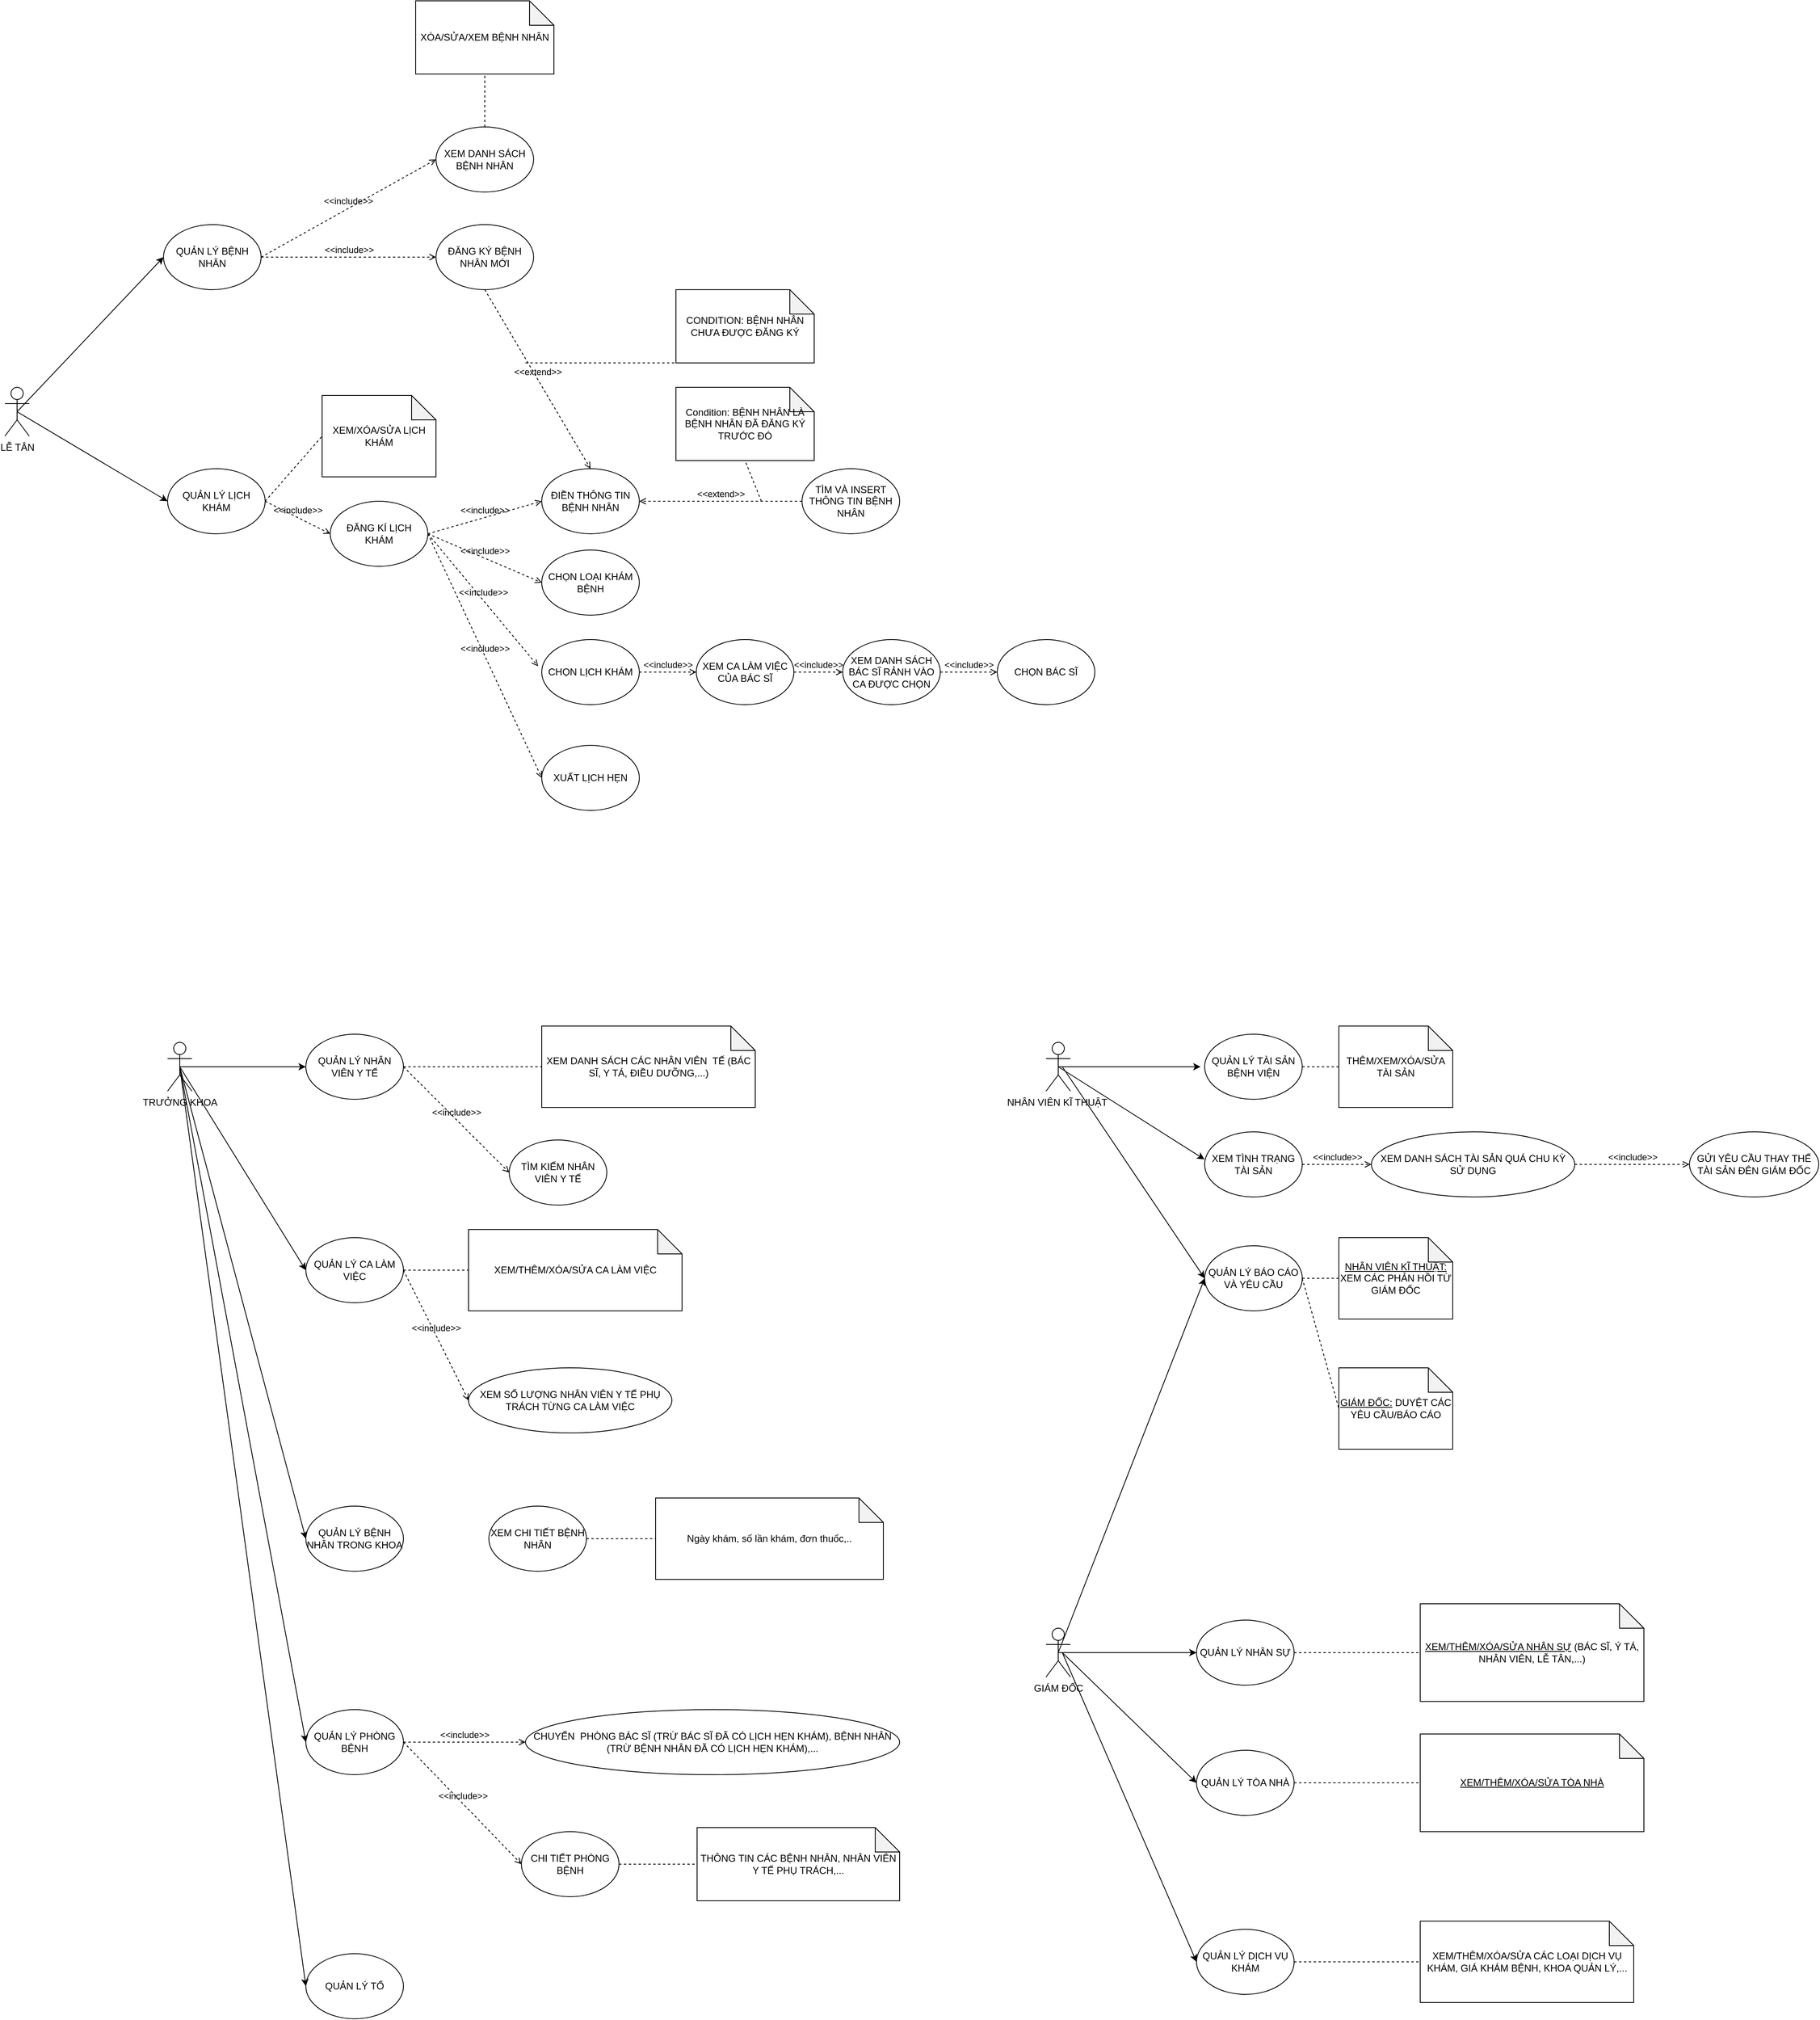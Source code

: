 <mxfile version="22.0.2" type="device">
  <diagram name="Page-1" id="LD2Hu6T57H1n76CSjMg2">
    <mxGraphModel dx="3453" dy="2180" grid="1" gridSize="10" guides="1" tooltips="1" connect="1" arrows="1" fold="1" page="1" pageScale="1" pageWidth="3300" pageHeight="4681" math="0" shadow="0">
      <root>
        <mxCell id="0" />
        <mxCell id="1" parent="0" />
        <mxCell id="YFqEzBZmeRlZJ3h_CPPA-1" value="GIÁM ĐỐC" style="shape=umlActor;verticalLabelPosition=bottom;verticalAlign=top;html=1;outlineConnect=0;" vertex="1" parent="1">
          <mxGeometry x="1390" y="2740" width="30" height="60" as="geometry" />
        </mxCell>
        <mxCell id="YFqEzBZmeRlZJ3h_CPPA-2" value="TRƯỞNG KHOA" style="shape=umlActor;verticalLabelPosition=bottom;verticalAlign=top;html=1;outlineConnect=0;" vertex="1" parent="1">
          <mxGeometry x="310" y="2020" width="30" height="60" as="geometry" />
        </mxCell>
        <mxCell id="YFqEzBZmeRlZJ3h_CPPA-3" value="LỄ TÂN" style="shape=umlActor;verticalLabelPosition=bottom;verticalAlign=top;html=1;outlineConnect=0;" vertex="1" parent="1">
          <mxGeometry x="110" y="1215" width="30" height="60" as="geometry" />
        </mxCell>
        <mxCell id="YFqEzBZmeRlZJ3h_CPPA-7" style="edgeStyle=orthogonalEdgeStyle;rounded=0;orthogonalLoop=1;jettySize=auto;html=1;exitX=0.5;exitY=0.5;exitDx=0;exitDy=0;exitPerimeter=0;" edge="1" parent="1" source="YFqEzBZmeRlZJ3h_CPPA-5">
          <mxGeometry relative="1" as="geometry">
            <mxPoint x="1580" y="2050" as="targetPoint" />
          </mxGeometry>
        </mxCell>
        <mxCell id="YFqEzBZmeRlZJ3h_CPPA-5" value="NHÂN VIÊN KĨ THUẬT&amp;nbsp;" style="shape=umlActor;verticalLabelPosition=bottom;verticalAlign=top;html=1;outlineConnect=0;" vertex="1" parent="1">
          <mxGeometry x="1390" y="2020" width="30" height="60" as="geometry" />
        </mxCell>
        <mxCell id="YFqEzBZmeRlZJ3h_CPPA-9" value="QUẢN LÝ TÀI SẢN BỆNH VIỆN" style="ellipse;whiteSpace=wrap;html=1;" vertex="1" parent="1">
          <mxGeometry x="1585" y="2010" width="120" height="80" as="geometry" />
        </mxCell>
        <mxCell id="YFqEzBZmeRlZJ3h_CPPA-10" value="XEM TÌNH TRẠNG TÀI SẢN" style="ellipse;whiteSpace=wrap;html=1;" vertex="1" parent="1">
          <mxGeometry x="1585" y="2130" width="120" height="80" as="geometry" />
        </mxCell>
        <mxCell id="YFqEzBZmeRlZJ3h_CPPA-15" value="" style="endArrow=classic;html=1;rounded=0;exitX=0.5;exitY=0.5;exitDx=0;exitDy=0;exitPerimeter=0;entryX=-0.002;entryY=0.423;entryDx=0;entryDy=0;entryPerimeter=0;" edge="1" parent="1" source="YFqEzBZmeRlZJ3h_CPPA-5" target="YFqEzBZmeRlZJ3h_CPPA-10">
          <mxGeometry width="50" height="50" relative="1" as="geometry">
            <mxPoint x="1480" y="2220" as="sourcePoint" />
            <mxPoint x="1530" y="2170" as="targetPoint" />
          </mxGeometry>
        </mxCell>
        <mxCell id="YFqEzBZmeRlZJ3h_CPPA-16" value="XEM DANH SÁCH TÀI SẢN QUÁ CHU KỲ SỬ DỤNG" style="ellipse;whiteSpace=wrap;html=1;" vertex="1" parent="1">
          <mxGeometry x="1790" y="2130" width="250" height="80" as="geometry" />
        </mxCell>
        <mxCell id="YFqEzBZmeRlZJ3h_CPPA-18" value="QUẢN LÝ BÁO CÁO VÀ YÊU CẦU" style="ellipse;whiteSpace=wrap;html=1;" vertex="1" parent="1">
          <mxGeometry x="1585" y="2270" width="120" height="80" as="geometry" />
        </mxCell>
        <mxCell id="YFqEzBZmeRlZJ3h_CPPA-19" value="GỬI YÊU CẦU THAY THẾ TÀI SẢN ĐÊN GIÁM ĐỐC" style="ellipse;whiteSpace=wrap;html=1;" vertex="1" parent="1">
          <mxGeometry x="2181" y="2130" width="159" height="80" as="geometry" />
        </mxCell>
        <mxCell id="YFqEzBZmeRlZJ3h_CPPA-20" value="&amp;lt;&amp;lt;include&amp;gt;&amp;gt;" style="html=1;verticalAlign=bottom;labelBackgroundColor=none;endArrow=open;endFill=0;dashed=1;rounded=0;exitX=1;exitY=0.5;exitDx=0;exitDy=0;entryX=0;entryY=0.5;entryDx=0;entryDy=0;" edge="1" parent="1" source="YFqEzBZmeRlZJ3h_CPPA-10" target="YFqEzBZmeRlZJ3h_CPPA-16">
          <mxGeometry width="160" relative="1" as="geometry">
            <mxPoint x="1740" y="2200" as="sourcePoint" />
            <mxPoint x="1900" y="2200" as="targetPoint" />
          </mxGeometry>
        </mxCell>
        <mxCell id="YFqEzBZmeRlZJ3h_CPPA-24" value="&amp;lt;&amp;lt;include&amp;gt;&amp;gt;" style="html=1;verticalAlign=bottom;labelBackgroundColor=none;endArrow=open;endFill=0;dashed=1;rounded=0;exitX=1;exitY=0.5;exitDx=0;exitDy=0;entryX=0;entryY=0.5;entryDx=0;entryDy=0;" edge="1" parent="1" target="YFqEzBZmeRlZJ3h_CPPA-19">
          <mxGeometry width="160" relative="1" as="geometry">
            <mxPoint x="2040" y="2170" as="sourcePoint" />
            <mxPoint x="2235" y="2180" as="targetPoint" />
          </mxGeometry>
        </mxCell>
        <mxCell id="YFqEzBZmeRlZJ3h_CPPA-25" value="" style="endArrow=classic;html=1;rounded=0;entryX=0;entryY=0.5;entryDx=0;entryDy=0;" edge="1" parent="1" target="YFqEzBZmeRlZJ3h_CPPA-18">
          <mxGeometry width="50" height="50" relative="1" as="geometry">
            <mxPoint x="1410" y="2050" as="sourcePoint" />
            <mxPoint x="1590" y="2230" as="targetPoint" />
          </mxGeometry>
        </mxCell>
        <mxCell id="YFqEzBZmeRlZJ3h_CPPA-26" value="&lt;u&gt;NHÂN VIÊN KĨ THUẬT:&lt;/u&gt; XEM CÁC PHẢN HỒI TỪ GIÁM ĐỐC" style="shape=note;whiteSpace=wrap;html=1;backgroundOutline=1;darkOpacity=0.05;" vertex="1" parent="1">
          <mxGeometry x="1750" y="2260" width="140" height="100" as="geometry" />
        </mxCell>
        <mxCell id="YFqEzBZmeRlZJ3h_CPPA-28" value="" style="endArrow=none;dashed=1;html=1;rounded=0;exitX=1;exitY=0.5;exitDx=0;exitDy=0;entryX=0;entryY=0.5;entryDx=0;entryDy=0;entryPerimeter=0;" edge="1" parent="1" source="YFqEzBZmeRlZJ3h_CPPA-18" target="YFqEzBZmeRlZJ3h_CPPA-26">
          <mxGeometry width="50" height="50" relative="1" as="geometry">
            <mxPoint x="1760" y="2430" as="sourcePoint" />
            <mxPoint x="1810" y="2380" as="targetPoint" />
          </mxGeometry>
        </mxCell>
        <mxCell id="YFqEzBZmeRlZJ3h_CPPA-29" value="THÊM/XEM/XÓA/SỬA TÀI SẢN" style="shape=note;whiteSpace=wrap;html=1;backgroundOutline=1;darkOpacity=0.05;" vertex="1" parent="1">
          <mxGeometry x="1750" y="2000" width="140" height="100" as="geometry" />
        </mxCell>
        <mxCell id="YFqEzBZmeRlZJ3h_CPPA-30" value="" style="endArrow=none;dashed=1;html=1;rounded=0;exitX=1;exitY=0.5;exitDx=0;exitDy=0;entryX=0;entryY=0.5;entryDx=0;entryDy=0;entryPerimeter=0;" edge="1" parent="1" target="YFqEzBZmeRlZJ3h_CPPA-29">
          <mxGeometry width="50" height="50" relative="1" as="geometry">
            <mxPoint x="1705" y="2050" as="sourcePoint" />
            <mxPoint x="1810" y="2120" as="targetPoint" />
          </mxGeometry>
        </mxCell>
        <mxCell id="YFqEzBZmeRlZJ3h_CPPA-31" value="QUẢN LÝ LỊCH KHÁM" style="ellipse;whiteSpace=wrap;html=1;" vertex="1" parent="1">
          <mxGeometry x="310" y="1315" width="120" height="80" as="geometry" />
        </mxCell>
        <mxCell id="YFqEzBZmeRlZJ3h_CPPA-32" value="XEM/XÓA/SỬA LỊCH KHÁM" style="shape=note;whiteSpace=wrap;html=1;backgroundOutline=1;darkOpacity=0.05;" vertex="1" parent="1">
          <mxGeometry x="500" y="1225" width="140" height="100" as="geometry" />
        </mxCell>
        <mxCell id="YFqEzBZmeRlZJ3h_CPPA-33" value="" style="endArrow=none;dashed=1;html=1;rounded=0;exitX=1;exitY=0.5;exitDx=0;exitDy=0;entryX=0;entryY=0.5;entryDx=0;entryDy=0;entryPerimeter=0;" edge="1" parent="1" target="YFqEzBZmeRlZJ3h_CPPA-32">
          <mxGeometry width="50" height="50" relative="1" as="geometry">
            <mxPoint x="430" y="1355" as="sourcePoint" />
            <mxPoint x="535" y="1425" as="targetPoint" />
          </mxGeometry>
        </mxCell>
        <mxCell id="YFqEzBZmeRlZJ3h_CPPA-34" value="ĐĂNG KÍ LỊCH KHÁM" style="ellipse;whiteSpace=wrap;html=1;" vertex="1" parent="1">
          <mxGeometry x="510" y="1355" width="120" height="80" as="geometry" />
        </mxCell>
        <mxCell id="YFqEzBZmeRlZJ3h_CPPA-35" value="&amp;lt;&amp;lt;include&amp;gt;&amp;gt;" style="html=1;verticalAlign=bottom;labelBackgroundColor=none;endArrow=open;endFill=0;dashed=1;rounded=0;exitX=1;exitY=0.5;exitDx=0;exitDy=0;entryX=0;entryY=0.5;entryDx=0;entryDy=0;" edge="1" parent="1" source="YFqEzBZmeRlZJ3h_CPPA-31" target="YFqEzBZmeRlZJ3h_CPPA-34">
          <mxGeometry width="160" relative="1" as="geometry">
            <mxPoint x="420" y="1485" as="sourcePoint" />
            <mxPoint x="580" y="1485" as="targetPoint" />
          </mxGeometry>
        </mxCell>
        <mxCell id="YFqEzBZmeRlZJ3h_CPPA-36" value="&amp;lt;&amp;lt;include&amp;gt;&amp;gt;" style="html=1;verticalAlign=bottom;labelBackgroundColor=none;endArrow=open;endFill=0;dashed=1;rounded=0;exitX=1;exitY=0.5;exitDx=0;exitDy=0;" edge="1" parent="1" source="YFqEzBZmeRlZJ3h_CPPA-34">
          <mxGeometry width="160" relative="1" as="geometry">
            <mxPoint x="730" y="1385" as="sourcePoint" />
            <mxPoint x="770" y="1355" as="targetPoint" />
          </mxGeometry>
        </mxCell>
        <mxCell id="YFqEzBZmeRlZJ3h_CPPA-37" value="ĐIỀN THÔNG TIN BỆNH NHÂN" style="ellipse;whiteSpace=wrap;html=1;" vertex="1" parent="1">
          <mxGeometry x="770" y="1315" width="120" height="80" as="geometry" />
        </mxCell>
        <mxCell id="YFqEzBZmeRlZJ3h_CPPA-38" value="CHỌN LỊCH KHÁM" style="ellipse;whiteSpace=wrap;html=1;" vertex="1" parent="1">
          <mxGeometry x="770" y="1525" width="120" height="80" as="geometry" />
        </mxCell>
        <mxCell id="YFqEzBZmeRlZJ3h_CPPA-39" value="XEM CA LÀM VIỆC CỦA BÁC SĨ" style="ellipse;whiteSpace=wrap;html=1;" vertex="1" parent="1">
          <mxGeometry x="960" y="1525" width="120" height="80" as="geometry" />
        </mxCell>
        <mxCell id="YFqEzBZmeRlZJ3h_CPPA-40" value="CHỌN LOẠI KHÁM BỆNH" style="ellipse;whiteSpace=wrap;html=1;" vertex="1" parent="1">
          <mxGeometry x="770" y="1415" width="120" height="80" as="geometry" />
        </mxCell>
        <mxCell id="YFqEzBZmeRlZJ3h_CPPA-42" value="&amp;lt;&amp;lt;include&amp;gt;&amp;gt;" style="html=1;verticalAlign=bottom;labelBackgroundColor=none;endArrow=open;endFill=0;dashed=1;rounded=0;exitX=1;exitY=0.5;exitDx=0;exitDy=0;entryX=0;entryY=0.5;entryDx=0;entryDy=0;" edge="1" parent="1" source="YFqEzBZmeRlZJ3h_CPPA-34" target="YFqEzBZmeRlZJ3h_CPPA-40">
          <mxGeometry width="160" relative="1" as="geometry">
            <mxPoint x="630" y="1475" as="sourcePoint" />
            <mxPoint x="790" y="1475" as="targetPoint" />
          </mxGeometry>
        </mxCell>
        <mxCell id="YFqEzBZmeRlZJ3h_CPPA-43" value="XEM DANH SÁCH BÁC SĨ RẢNH VÀO CA ĐƯỢC CHỌN" style="ellipse;whiteSpace=wrap;html=1;" vertex="1" parent="1">
          <mxGeometry x="1140" y="1525" width="120" height="80" as="geometry" />
        </mxCell>
        <mxCell id="YFqEzBZmeRlZJ3h_CPPA-44" value="CHỌN BÁC SĨ" style="ellipse;whiteSpace=wrap;html=1;" vertex="1" parent="1">
          <mxGeometry x="1330" y="1525" width="120" height="80" as="geometry" />
        </mxCell>
        <mxCell id="YFqEzBZmeRlZJ3h_CPPA-45" value="&amp;lt;&amp;lt;include&amp;gt;&amp;gt;" style="html=1;verticalAlign=bottom;labelBackgroundColor=none;endArrow=open;endFill=0;dashed=1;rounded=0;" edge="1" parent="1">
          <mxGeometry width="160" relative="1" as="geometry">
            <mxPoint x="890" y="1565" as="sourcePoint" />
            <mxPoint x="960" y="1565" as="targetPoint" />
          </mxGeometry>
        </mxCell>
        <mxCell id="YFqEzBZmeRlZJ3h_CPPA-46" value="&amp;lt;&amp;lt;include&amp;gt;&amp;gt;" style="html=1;verticalAlign=bottom;labelBackgroundColor=none;endArrow=open;endFill=0;dashed=1;rounded=0;" edge="1" parent="1">
          <mxGeometry width="160" relative="1" as="geometry">
            <mxPoint x="1080" y="1565" as="sourcePoint" />
            <mxPoint x="1140" y="1565" as="targetPoint" />
          </mxGeometry>
        </mxCell>
        <mxCell id="YFqEzBZmeRlZJ3h_CPPA-47" value="&amp;lt;&amp;lt;include&amp;gt;&amp;gt;" style="html=1;verticalAlign=bottom;labelBackgroundColor=none;endArrow=open;endFill=0;dashed=1;rounded=0;" edge="1" parent="1">
          <mxGeometry width="160" relative="1" as="geometry">
            <mxPoint x="1260" y="1565" as="sourcePoint" />
            <mxPoint x="1330" y="1565" as="targetPoint" />
          </mxGeometry>
        </mxCell>
        <mxCell id="YFqEzBZmeRlZJ3h_CPPA-48" value="&amp;lt;&amp;lt;include&amp;gt;&amp;gt;" style="html=1;verticalAlign=bottom;labelBackgroundColor=none;endArrow=open;endFill=0;dashed=1;rounded=0;exitX=1;exitY=0.5;exitDx=0;exitDy=0;entryX=-0.037;entryY=0.41;entryDx=0;entryDy=0;entryPerimeter=0;" edge="1" parent="1" source="YFqEzBZmeRlZJ3h_CPPA-34" target="YFqEzBZmeRlZJ3h_CPPA-38">
          <mxGeometry width="160" relative="1" as="geometry">
            <mxPoint x="620" y="1485" as="sourcePoint" />
            <mxPoint x="780" y="1485" as="targetPoint" />
          </mxGeometry>
        </mxCell>
        <mxCell id="YFqEzBZmeRlZJ3h_CPPA-49" value="XUẤT LỊCH HẸN" style="ellipse;whiteSpace=wrap;html=1;" vertex="1" parent="1">
          <mxGeometry x="770" y="1655" width="120" height="80" as="geometry" />
        </mxCell>
        <mxCell id="YFqEzBZmeRlZJ3h_CPPA-51" value="&amp;lt;&amp;lt;include&amp;gt;&amp;gt;" style="html=1;verticalAlign=bottom;labelBackgroundColor=none;endArrow=open;endFill=0;dashed=1;rounded=0;exitX=1;exitY=0.5;exitDx=0;exitDy=0;entryX=0;entryY=0.5;entryDx=0;entryDy=0;" edge="1" parent="1" source="YFqEzBZmeRlZJ3h_CPPA-34" target="YFqEzBZmeRlZJ3h_CPPA-49">
          <mxGeometry width="160" relative="1" as="geometry">
            <mxPoint x="640" y="1565" as="sourcePoint" />
            <mxPoint x="800" y="1565" as="targetPoint" />
          </mxGeometry>
        </mxCell>
        <mxCell id="YFqEzBZmeRlZJ3h_CPPA-53" value="" style="endArrow=classic;html=1;rounded=0;exitX=0.5;exitY=0.5;exitDx=0;exitDy=0;exitPerimeter=0;entryX=0;entryY=0.5;entryDx=0;entryDy=0;" edge="1" parent="1" source="YFqEzBZmeRlZJ3h_CPPA-3" target="YFqEzBZmeRlZJ3h_CPPA-31">
          <mxGeometry width="50" height="50" relative="1" as="geometry">
            <mxPoint x="290" y="1365" as="sourcePoint" />
            <mxPoint x="340" y="1315" as="targetPoint" />
          </mxGeometry>
        </mxCell>
        <mxCell id="YFqEzBZmeRlZJ3h_CPPA-54" value="QUẢN LÝ BỆNH NHÂN" style="ellipse;whiteSpace=wrap;html=1;" vertex="1" parent="1">
          <mxGeometry x="305" y="1015" width="120" height="80" as="geometry" />
        </mxCell>
        <mxCell id="YFqEzBZmeRlZJ3h_CPPA-55" value="" style="endArrow=classic;html=1;rounded=0;exitX=0.5;exitY=0.5;exitDx=0;exitDy=0;exitPerimeter=0;entryX=0;entryY=0.5;entryDx=0;entryDy=0;" edge="1" parent="1" source="YFqEzBZmeRlZJ3h_CPPA-3" target="YFqEzBZmeRlZJ3h_CPPA-54">
          <mxGeometry width="50" height="50" relative="1" as="geometry">
            <mxPoint x="130" y="1245" as="sourcePoint" />
            <mxPoint x="180" y="1195" as="targetPoint" />
          </mxGeometry>
        </mxCell>
        <mxCell id="YFqEzBZmeRlZJ3h_CPPA-56" value="TÌM VÀ INSERT THÔNG TIN BỆNH NHÂN" style="ellipse;whiteSpace=wrap;html=1;" vertex="1" parent="1">
          <mxGeometry x="1090" y="1315" width="120" height="80" as="geometry" />
        </mxCell>
        <mxCell id="YFqEzBZmeRlZJ3h_CPPA-58" value="&amp;lt;&amp;lt;extend&amp;gt;&amp;gt;" style="html=1;verticalAlign=bottom;labelBackgroundColor=none;endArrow=open;endFill=0;dashed=1;rounded=0;entryX=1;entryY=0.5;entryDx=0;entryDy=0;exitX=0;exitY=0.5;exitDx=0;exitDy=0;" edge="1" parent="1" source="YFqEzBZmeRlZJ3h_CPPA-56" target="YFqEzBZmeRlZJ3h_CPPA-37">
          <mxGeometry width="160" relative="1" as="geometry">
            <mxPoint x="1000" y="1255" as="sourcePoint" />
            <mxPoint x="1160" y="1255" as="targetPoint" />
          </mxGeometry>
        </mxCell>
        <mxCell id="YFqEzBZmeRlZJ3h_CPPA-59" value="Condition: BỆNH NHÂN LÀ BỆNH NHÂN ĐÃ ĐĂNG KÝ TRƯỚC ĐÓ" style="shape=note;whiteSpace=wrap;html=1;backgroundOutline=1;darkOpacity=0.05;" vertex="1" parent="1">
          <mxGeometry x="935" y="1215" width="170" height="90" as="geometry" />
        </mxCell>
        <mxCell id="YFqEzBZmeRlZJ3h_CPPA-60" value="" style="endArrow=none;dashed=1;html=1;rounded=0;entryX=0.5;entryY=1;entryDx=0;entryDy=0;entryPerimeter=0;" edge="1" parent="1" target="YFqEzBZmeRlZJ3h_CPPA-59">
          <mxGeometry width="50" height="50" relative="1" as="geometry">
            <mxPoint x="1040" y="1355" as="sourcePoint" />
            <mxPoint x="1250" y="1245" as="targetPoint" />
          </mxGeometry>
        </mxCell>
        <mxCell id="YFqEzBZmeRlZJ3h_CPPA-61" value="ĐĂNG KÝ BỆNH NHÂN MỚI" style="ellipse;whiteSpace=wrap;html=1;" vertex="1" parent="1">
          <mxGeometry x="640" y="1015" width="120" height="80" as="geometry" />
        </mxCell>
        <mxCell id="YFqEzBZmeRlZJ3h_CPPA-62" value="&amp;lt;&amp;lt;include&amp;gt;&amp;gt;" style="html=1;verticalAlign=bottom;labelBackgroundColor=none;endArrow=open;endFill=0;dashed=1;rounded=0;exitX=1;exitY=0.5;exitDx=0;exitDy=0;entryX=0;entryY=0.5;entryDx=0;entryDy=0;" edge="1" parent="1" source="YFqEzBZmeRlZJ3h_CPPA-54" target="YFqEzBZmeRlZJ3h_CPPA-61">
          <mxGeometry width="160" relative="1" as="geometry">
            <mxPoint x="430" y="1045" as="sourcePoint" />
            <mxPoint x="590" y="1045" as="targetPoint" />
          </mxGeometry>
        </mxCell>
        <mxCell id="YFqEzBZmeRlZJ3h_CPPA-63" value="&amp;lt;&amp;lt;extend&amp;gt;&amp;gt;" style="html=1;verticalAlign=bottom;labelBackgroundColor=none;endArrow=open;endFill=0;dashed=1;rounded=0;exitX=0.5;exitY=1;exitDx=0;exitDy=0;entryX=0.5;entryY=0;entryDx=0;entryDy=0;" edge="1" parent="1" source="YFqEzBZmeRlZJ3h_CPPA-61" target="YFqEzBZmeRlZJ3h_CPPA-37">
          <mxGeometry width="160" relative="1" as="geometry">
            <mxPoint x="890" y="1115" as="sourcePoint" />
            <mxPoint x="1050" y="1115" as="targetPoint" />
          </mxGeometry>
        </mxCell>
        <mxCell id="YFqEzBZmeRlZJ3h_CPPA-64" value="CONDITION: BỆNH NHÂN CHƯA ĐƯỢC ĐĂNG KÝ" style="shape=note;whiteSpace=wrap;html=1;backgroundOutline=1;darkOpacity=0.05;" vertex="1" parent="1">
          <mxGeometry x="935" y="1095" width="170" height="90" as="geometry" />
        </mxCell>
        <mxCell id="YFqEzBZmeRlZJ3h_CPPA-65" value="" style="endArrow=none;dashed=1;html=1;rounded=0;entryX=0.5;entryY=1;entryDx=0;entryDy=0;entryPerimeter=0;" edge="1" parent="1" target="YFqEzBZmeRlZJ3h_CPPA-64">
          <mxGeometry width="50" height="50" relative="1" as="geometry">
            <mxPoint x="750" y="1185" as="sourcePoint" />
            <mxPoint x="1166" y="1045" as="targetPoint" />
          </mxGeometry>
        </mxCell>
        <mxCell id="YFqEzBZmeRlZJ3h_CPPA-66" value="XEM DANH SÁCH BỆNH NHÂN" style="ellipse;whiteSpace=wrap;html=1;" vertex="1" parent="1">
          <mxGeometry x="640" y="895" width="120" height="80" as="geometry" />
        </mxCell>
        <mxCell id="YFqEzBZmeRlZJ3h_CPPA-67" value="&amp;lt;&amp;lt;include&amp;gt;&amp;gt;" style="html=1;verticalAlign=bottom;labelBackgroundColor=none;endArrow=open;endFill=0;dashed=1;rounded=0;exitX=1;exitY=0.5;exitDx=0;exitDy=0;entryX=0;entryY=0.5;entryDx=0;entryDy=0;" edge="1" parent="1" source="YFqEzBZmeRlZJ3h_CPPA-54" target="YFqEzBZmeRlZJ3h_CPPA-66">
          <mxGeometry width="160" relative="1" as="geometry">
            <mxPoint x="460" y="915" as="sourcePoint" />
            <mxPoint x="620" y="915" as="targetPoint" />
          </mxGeometry>
        </mxCell>
        <mxCell id="YFqEzBZmeRlZJ3h_CPPA-68" value="XÓA/SỬA/XEM BỆNH NHÂN" style="shape=note;whiteSpace=wrap;html=1;backgroundOutline=1;darkOpacity=0.05;" vertex="1" parent="1">
          <mxGeometry x="615" y="740" width="170" height="90" as="geometry" />
        </mxCell>
        <mxCell id="YFqEzBZmeRlZJ3h_CPPA-69" value="" style="endArrow=none;dashed=1;html=1;rounded=0;exitX=0.5;exitY=0;exitDx=0;exitDy=0;entryX=0.5;entryY=1;entryDx=0;entryDy=0;entryPerimeter=0;" edge="1" parent="1" source="YFqEzBZmeRlZJ3h_CPPA-66" target="YFqEzBZmeRlZJ3h_CPPA-68">
          <mxGeometry width="50" height="50" relative="1" as="geometry">
            <mxPoint x="830" y="865" as="sourcePoint" />
            <mxPoint x="880" y="815" as="targetPoint" />
          </mxGeometry>
        </mxCell>
        <mxCell id="YFqEzBZmeRlZJ3h_CPPA-71" value="" style="endArrow=classic;html=1;rounded=0;exitX=0.5;exitY=0.5;exitDx=0;exitDy=0;exitPerimeter=0;entryX=0;entryY=0.5;entryDx=0;entryDy=0;" edge="1" parent="1" source="YFqEzBZmeRlZJ3h_CPPA-1" target="YFqEzBZmeRlZJ3h_CPPA-18">
          <mxGeometry width="50" height="50" relative="1" as="geometry">
            <mxPoint x="1560" y="2740" as="sourcePoint" />
            <mxPoint x="1610" y="2690" as="targetPoint" />
          </mxGeometry>
        </mxCell>
        <mxCell id="YFqEzBZmeRlZJ3h_CPPA-72" value="&lt;u&gt;GIÁM ĐỐC:&lt;/u&gt;&amp;nbsp;DUYỆT CÁC YÊU CẦU/BÁO CÁO" style="shape=note;whiteSpace=wrap;html=1;backgroundOutline=1;darkOpacity=0.05;" vertex="1" parent="1">
          <mxGeometry x="1750" y="2420" width="140" height="100" as="geometry" />
        </mxCell>
        <mxCell id="YFqEzBZmeRlZJ3h_CPPA-73" value="" style="endArrow=none;dashed=1;html=1;rounded=0;exitX=1;exitY=0.5;exitDx=0;exitDy=0;entryX=0;entryY=0.5;entryDx=0;entryDy=0;entryPerimeter=0;" edge="1" parent="1" source="YFqEzBZmeRlZJ3h_CPPA-18" target="YFqEzBZmeRlZJ3h_CPPA-72">
          <mxGeometry width="50" height="50" relative="1" as="geometry">
            <mxPoint x="1640" y="2540" as="sourcePoint" />
            <mxPoint x="1690" y="2490" as="targetPoint" />
          </mxGeometry>
        </mxCell>
        <mxCell id="YFqEzBZmeRlZJ3h_CPPA-74" value="QUẢN LÝ NHÂN SỰ" style="ellipse;whiteSpace=wrap;html=1;" vertex="1" parent="1">
          <mxGeometry x="1575" y="2730" width="120" height="80" as="geometry" />
        </mxCell>
        <mxCell id="YFqEzBZmeRlZJ3h_CPPA-75" value="&lt;u&gt;XEM/THÊM/XÓA/SỬA NHÂN SỰ&lt;/u&gt;&amp;nbsp;(BÁC SĨ, Ý TÁ, NHÂN VIÊN, LỄ TÂN,...)" style="shape=note;whiteSpace=wrap;html=1;backgroundOutline=1;darkOpacity=0.05;" vertex="1" parent="1">
          <mxGeometry x="1850" y="2710" width="275" height="120" as="geometry" />
        </mxCell>
        <mxCell id="YFqEzBZmeRlZJ3h_CPPA-76" value="" style="endArrow=none;dashed=1;html=1;rounded=0;exitX=1;exitY=0.5;exitDx=0;exitDy=0;" edge="1" parent="1" source="YFqEzBZmeRlZJ3h_CPPA-74" target="YFqEzBZmeRlZJ3h_CPPA-75">
          <mxGeometry width="50" height="50" relative="1" as="geometry">
            <mxPoint x="1760" y="2690" as="sourcePoint" />
            <mxPoint x="1810" y="2640" as="targetPoint" />
          </mxGeometry>
        </mxCell>
        <mxCell id="YFqEzBZmeRlZJ3h_CPPA-77" value="" style="endArrow=classic;html=1;rounded=0;exitX=0.5;exitY=0.5;exitDx=0;exitDy=0;exitPerimeter=0;entryX=0;entryY=0.5;entryDx=0;entryDy=0;" edge="1" parent="1" source="YFqEzBZmeRlZJ3h_CPPA-1" target="YFqEzBZmeRlZJ3h_CPPA-74">
          <mxGeometry width="50" height="50" relative="1" as="geometry">
            <mxPoint x="1560" y="2880" as="sourcePoint" />
            <mxPoint x="1610" y="2830" as="targetPoint" />
          </mxGeometry>
        </mxCell>
        <mxCell id="YFqEzBZmeRlZJ3h_CPPA-78" value="QUẢN LÝ TÒA NHÀ" style="ellipse;whiteSpace=wrap;html=1;" vertex="1" parent="1">
          <mxGeometry x="1575" y="2890" width="120" height="80" as="geometry" />
        </mxCell>
        <mxCell id="YFqEzBZmeRlZJ3h_CPPA-79" value="" style="endArrow=classic;html=1;rounded=0;entryX=0;entryY=0.5;entryDx=0;entryDy=0;" edge="1" parent="1" target="YFqEzBZmeRlZJ3h_CPPA-78">
          <mxGeometry width="50" height="50" relative="1" as="geometry">
            <mxPoint x="1410" y="2770" as="sourcePoint" />
            <mxPoint x="1680" y="3030" as="targetPoint" />
          </mxGeometry>
        </mxCell>
        <mxCell id="YFqEzBZmeRlZJ3h_CPPA-80" value="&lt;u&gt;XEM/THÊM/XÓA/SỬA TÒA NHÀ&lt;/u&gt;" style="shape=note;whiteSpace=wrap;html=1;backgroundOutline=1;darkOpacity=0.05;" vertex="1" parent="1">
          <mxGeometry x="1850" y="2870" width="275" height="120" as="geometry" />
        </mxCell>
        <mxCell id="YFqEzBZmeRlZJ3h_CPPA-81" value="" style="endArrow=none;dashed=1;html=1;rounded=0;exitX=1;exitY=0.5;exitDx=0;exitDy=0;entryX=0;entryY=0.5;entryDx=0;entryDy=0;entryPerimeter=0;" edge="1" parent="1" source="YFqEzBZmeRlZJ3h_CPPA-78" target="YFqEzBZmeRlZJ3h_CPPA-80">
          <mxGeometry width="50" height="50" relative="1" as="geometry">
            <mxPoint x="1705" y="2929.17" as="sourcePoint" />
            <mxPoint x="1860" y="2929.17" as="targetPoint" />
          </mxGeometry>
        </mxCell>
        <mxCell id="YFqEzBZmeRlZJ3h_CPPA-82" value="QUẢN LÝ DỊCH VỤ KHÁM" style="ellipse;whiteSpace=wrap;html=1;" vertex="1" parent="1">
          <mxGeometry x="1575" y="3110" width="120" height="80" as="geometry" />
        </mxCell>
        <mxCell id="YFqEzBZmeRlZJ3h_CPPA-83" value="XEM/THÊM/XÓA/SỬA CÁC LOẠI DỊCH VỤ KHÁM, GIÁ KHÁM BỆNH, KHOA QUẢN LÝ,..." style="shape=note;whiteSpace=wrap;html=1;backgroundOutline=1;darkOpacity=0.05;" vertex="1" parent="1">
          <mxGeometry x="1850" y="3100" width="262.5" height="100" as="geometry" />
        </mxCell>
        <mxCell id="YFqEzBZmeRlZJ3h_CPPA-84" value="" style="endArrow=none;dashed=1;html=1;rounded=0;exitX=1;exitY=0.5;exitDx=0;exitDy=0;entryX=0;entryY=0.5;entryDx=0;entryDy=0;entryPerimeter=0;" edge="1" parent="1" source="YFqEzBZmeRlZJ3h_CPPA-82" target="YFqEzBZmeRlZJ3h_CPPA-83">
          <mxGeometry width="50" height="50" relative="1" as="geometry">
            <mxPoint x="1705" y="3120" as="sourcePoint" />
            <mxPoint x="1860" y="3120" as="targetPoint" />
          </mxGeometry>
        </mxCell>
        <mxCell id="YFqEzBZmeRlZJ3h_CPPA-85" value="" style="endArrow=classic;html=1;rounded=0;entryX=0;entryY=0.5;entryDx=0;entryDy=0;" edge="1" parent="1" target="YFqEzBZmeRlZJ3h_CPPA-82">
          <mxGeometry width="50" height="50" relative="1" as="geometry">
            <mxPoint x="1410" y="2770" as="sourcePoint" />
            <mxPoint x="1550" y="2990" as="targetPoint" />
          </mxGeometry>
        </mxCell>
        <mxCell id="YFqEzBZmeRlZJ3h_CPPA-86" value="QUẢN LÝ NHÂN VIÊN Y TẾ" style="ellipse;whiteSpace=wrap;html=1;" vertex="1" parent="1">
          <mxGeometry x="480" y="2010" width="120" height="80" as="geometry" />
        </mxCell>
        <mxCell id="YFqEzBZmeRlZJ3h_CPPA-87" value="" style="endArrow=classic;html=1;rounded=0;exitX=0.5;exitY=0.5;exitDx=0;exitDy=0;exitPerimeter=0;entryX=0;entryY=0.5;entryDx=0;entryDy=0;" edge="1" parent="1" source="YFqEzBZmeRlZJ3h_CPPA-2" target="YFqEzBZmeRlZJ3h_CPPA-86">
          <mxGeometry width="50" height="50" relative="1" as="geometry">
            <mxPoint x="490" y="2200" as="sourcePoint" />
            <mxPoint x="540" y="2150" as="targetPoint" />
          </mxGeometry>
        </mxCell>
        <mxCell id="YFqEzBZmeRlZJ3h_CPPA-88" value="XEM DANH SÁCH CÁC NHÂN VIÊN&amp;nbsp; TẾ (BÁC SĨ, Y TÁ, ĐIỀU DƯỠNG,...)" style="shape=note;whiteSpace=wrap;html=1;backgroundOutline=1;darkOpacity=0.05;" vertex="1" parent="1">
          <mxGeometry x="770" y="2000" width="262.5" height="100" as="geometry" />
        </mxCell>
        <mxCell id="YFqEzBZmeRlZJ3h_CPPA-90" value="" style="endArrow=none;dashed=1;html=1;rounded=0;exitX=1;exitY=0.5;exitDx=0;exitDy=0;entryX=0;entryY=0.5;entryDx=0;entryDy=0;entryPerimeter=0;" edge="1" parent="1" source="YFqEzBZmeRlZJ3h_CPPA-86" target="YFqEzBZmeRlZJ3h_CPPA-88">
          <mxGeometry width="50" height="50" relative="1" as="geometry">
            <mxPoint x="690" y="2030" as="sourcePoint" />
            <mxPoint x="740" y="1980" as="targetPoint" />
          </mxGeometry>
        </mxCell>
        <mxCell id="YFqEzBZmeRlZJ3h_CPPA-91" value="&amp;lt;&amp;lt;include&amp;gt;&amp;gt;" style="html=1;verticalAlign=bottom;labelBackgroundColor=none;endArrow=open;endFill=0;dashed=1;rounded=0;exitX=1;exitY=0.5;exitDx=0;exitDy=0;" edge="1" parent="1" source="YFqEzBZmeRlZJ3h_CPPA-86">
          <mxGeometry width="160" relative="1" as="geometry">
            <mxPoint x="660" y="2170" as="sourcePoint" />
            <mxPoint x="730" y="2180" as="targetPoint" />
          </mxGeometry>
        </mxCell>
        <mxCell id="YFqEzBZmeRlZJ3h_CPPA-92" value="TÌM KIẾM NHÂN VIÊN Y TẾ" style="ellipse;whiteSpace=wrap;html=1;" vertex="1" parent="1">
          <mxGeometry x="730" y="2140" width="120" height="80" as="geometry" />
        </mxCell>
        <mxCell id="YFqEzBZmeRlZJ3h_CPPA-93" value="QUẢN LÝ CA LÀM VIỆC" style="ellipse;whiteSpace=wrap;html=1;" vertex="1" parent="1">
          <mxGeometry x="480" y="2260" width="120" height="80" as="geometry" />
        </mxCell>
        <mxCell id="YFqEzBZmeRlZJ3h_CPPA-95" value="" style="endArrow=classic;html=1;rounded=0;exitX=0.5;exitY=0.5;exitDx=0;exitDy=0;exitPerimeter=0;entryX=0;entryY=0.5;entryDx=0;entryDy=0;" edge="1" parent="1" source="YFqEzBZmeRlZJ3h_CPPA-2" target="YFqEzBZmeRlZJ3h_CPPA-93">
          <mxGeometry width="50" height="50" relative="1" as="geometry">
            <mxPoint x="400" y="2260" as="sourcePoint" />
            <mxPoint x="450" y="2210" as="targetPoint" />
          </mxGeometry>
        </mxCell>
        <mxCell id="YFqEzBZmeRlZJ3h_CPPA-96" value="XEM/THÊM/XÓA/SỬA CA LÀM VIỆC" style="shape=note;whiteSpace=wrap;html=1;backgroundOutline=1;darkOpacity=0.05;" vertex="1" parent="1">
          <mxGeometry x="680" y="2250" width="262.5" height="100" as="geometry" />
        </mxCell>
        <mxCell id="YFqEzBZmeRlZJ3h_CPPA-98" value="&amp;lt;&amp;lt;include&amp;gt;&amp;gt;" style="html=1;verticalAlign=bottom;labelBackgroundColor=none;endArrow=open;endFill=0;dashed=1;rounded=0;exitX=1;exitY=0.5;exitDx=0;exitDy=0;entryX=0;entryY=0.5;entryDx=0;entryDy=0;" edge="1" parent="1" source="YFqEzBZmeRlZJ3h_CPPA-93" target="YFqEzBZmeRlZJ3h_CPPA-99">
          <mxGeometry width="160" relative="1" as="geometry">
            <mxPoint x="730" y="2430" as="sourcePoint" />
            <mxPoint x="890" y="2430" as="targetPoint" />
          </mxGeometry>
        </mxCell>
        <mxCell id="YFqEzBZmeRlZJ3h_CPPA-99" value="XEM SỐ LƯỢNG NHÂN VIÊN Y TẾ PHỤ TRÁCH TỪNG CA LÀM VIỆC" style="ellipse;whiteSpace=wrap;html=1;" vertex="1" parent="1">
          <mxGeometry x="680" y="2420" width="250" height="80" as="geometry" />
        </mxCell>
        <mxCell id="YFqEzBZmeRlZJ3h_CPPA-100" value="" style="endArrow=none;dashed=1;html=1;rounded=0;exitX=1;exitY=0.5;exitDx=0;exitDy=0;entryX=0;entryY=0.5;entryDx=0;entryDy=0;entryPerimeter=0;" edge="1" parent="1" source="YFqEzBZmeRlZJ3h_CPPA-93" target="YFqEzBZmeRlZJ3h_CPPA-96">
          <mxGeometry width="50" height="50" relative="1" as="geometry">
            <mxPoint x="640" y="2270" as="sourcePoint" />
            <mxPoint x="690" y="2220" as="targetPoint" />
          </mxGeometry>
        </mxCell>
        <mxCell id="YFqEzBZmeRlZJ3h_CPPA-103" value="QUẢN LÝ BỆNH NHÂN TRONG KHOA" style="ellipse;whiteSpace=wrap;html=1;" vertex="1" parent="1">
          <mxGeometry x="480" y="2590" width="120" height="80" as="geometry" />
        </mxCell>
        <mxCell id="YFqEzBZmeRlZJ3h_CPPA-104" value="XEM CHI TIẾT BỆNH NHÂN" style="ellipse;whiteSpace=wrap;html=1;" vertex="1" parent="1">
          <mxGeometry x="705" y="2590" width="120" height="80" as="geometry" />
        </mxCell>
        <mxCell id="YFqEzBZmeRlZJ3h_CPPA-105" value="Ngày khám, số lần khám, đơn thuốc,.." style="shape=note;whiteSpace=wrap;html=1;backgroundOutline=1;darkOpacity=0.05;" vertex="1" parent="1">
          <mxGeometry x="910" y="2580" width="280" height="100" as="geometry" />
        </mxCell>
        <mxCell id="YFqEzBZmeRlZJ3h_CPPA-106" value="" style="endArrow=none;dashed=1;html=1;rounded=0;exitX=1;exitY=0.5;exitDx=0;exitDy=0;entryX=0;entryY=0.5;entryDx=0;entryDy=0;entryPerimeter=0;" edge="1" parent="1" source="YFqEzBZmeRlZJ3h_CPPA-104" target="YFqEzBZmeRlZJ3h_CPPA-105">
          <mxGeometry width="50" height="50" relative="1" as="geometry">
            <mxPoint x="850" y="2600" as="sourcePoint" />
            <mxPoint x="900" y="2550" as="targetPoint" />
          </mxGeometry>
        </mxCell>
        <mxCell id="YFqEzBZmeRlZJ3h_CPPA-107" value="QUẢN LÝ PHÒNG BỆNH" style="ellipse;whiteSpace=wrap;html=1;" vertex="1" parent="1">
          <mxGeometry x="480" y="2840" width="120" height="80" as="geometry" />
        </mxCell>
        <mxCell id="YFqEzBZmeRlZJ3h_CPPA-108" value="&amp;lt;&amp;lt;include&amp;gt;&amp;gt;" style="html=1;verticalAlign=bottom;labelBackgroundColor=none;endArrow=open;endFill=0;dashed=1;rounded=0;exitX=1;exitY=0.5;exitDx=0;exitDy=0;entryX=0;entryY=0.5;entryDx=0;entryDy=0;" edge="1" parent="1" source="YFqEzBZmeRlZJ3h_CPPA-107" target="YFqEzBZmeRlZJ3h_CPPA-109">
          <mxGeometry width="160" relative="1" as="geometry">
            <mxPoint x="710" y="2850" as="sourcePoint" />
            <mxPoint x="720" y="2830" as="targetPoint" />
          </mxGeometry>
        </mxCell>
        <mxCell id="YFqEzBZmeRlZJ3h_CPPA-109" value="CHUYỂN&amp;nbsp; PHÒNG BÁC SĨ (TRỪ BÁC SĨ ĐÃ CÓ LỊCH HẸN KHÁM), BỆNH NHÂN (TRỪ BỆNH NHÂN ĐÃ CÓ LỊCH HẸN KHÁM),..." style="ellipse;whiteSpace=wrap;html=1;" vertex="1" parent="1">
          <mxGeometry x="750" y="2840" width="460" height="80" as="geometry" />
        </mxCell>
        <mxCell id="YFqEzBZmeRlZJ3h_CPPA-110" value="QUẢN LÝ TỔ" style="ellipse;whiteSpace=wrap;html=1;" vertex="1" parent="1">
          <mxGeometry x="480" y="3140" width="120" height="80" as="geometry" />
        </mxCell>
        <mxCell id="YFqEzBZmeRlZJ3h_CPPA-113" value="&amp;lt;&amp;lt;include&amp;gt;&amp;gt;" style="html=1;verticalAlign=bottom;labelBackgroundColor=none;endArrow=open;endFill=0;dashed=1;rounded=0;exitX=1;exitY=0.5;exitDx=0;exitDy=0;entryX=0;entryY=0.5;entryDx=0;entryDy=0;" edge="1" parent="1" source="YFqEzBZmeRlZJ3h_CPPA-107" target="YFqEzBZmeRlZJ3h_CPPA-114">
          <mxGeometry width="160" relative="1" as="geometry">
            <mxPoint x="660" y="2950" as="sourcePoint" />
            <mxPoint x="740" y="2980" as="targetPoint" />
          </mxGeometry>
        </mxCell>
        <mxCell id="YFqEzBZmeRlZJ3h_CPPA-114" value="CHI TIẾT PHÒNG BỆNH" style="ellipse;whiteSpace=wrap;html=1;" vertex="1" parent="1">
          <mxGeometry x="745" y="2990" width="120" height="80" as="geometry" />
        </mxCell>
        <mxCell id="YFqEzBZmeRlZJ3h_CPPA-115" value="" style="endArrow=none;dashed=1;html=1;rounded=0;exitX=1;exitY=0.5;exitDx=0;exitDy=0;" edge="1" parent="1" source="YFqEzBZmeRlZJ3h_CPPA-114">
          <mxGeometry width="50" height="50" relative="1" as="geometry">
            <mxPoint x="945" y="3070" as="sourcePoint" />
            <mxPoint x="965" y="3030" as="targetPoint" />
          </mxGeometry>
        </mxCell>
        <mxCell id="YFqEzBZmeRlZJ3h_CPPA-116" value="THÔNG TIN CÁC BỆNH NHÂN, NHÂN VIÊN Y TẾ PHỤ TRÁCH,..." style="shape=note;whiteSpace=wrap;html=1;backgroundOutline=1;darkOpacity=0.05;" vertex="1" parent="1">
          <mxGeometry x="961" y="2985" width="249" height="90" as="geometry" />
        </mxCell>
        <mxCell id="YFqEzBZmeRlZJ3h_CPPA-118" value="" style="endArrow=classic;html=1;rounded=0;exitX=0.5;exitY=0.5;exitDx=0;exitDy=0;exitPerimeter=0;entryX=0;entryY=0.5;entryDx=0;entryDy=0;" edge="1" parent="1" source="YFqEzBZmeRlZJ3h_CPPA-2" target="YFqEzBZmeRlZJ3h_CPPA-103">
          <mxGeometry width="50" height="50" relative="1" as="geometry">
            <mxPoint x="340" y="2450" as="sourcePoint" />
            <mxPoint x="390" y="2400" as="targetPoint" />
          </mxGeometry>
        </mxCell>
        <mxCell id="YFqEzBZmeRlZJ3h_CPPA-119" value="" style="endArrow=classic;html=1;rounded=0;exitX=0.5;exitY=0.5;exitDx=0;exitDy=0;exitPerimeter=0;entryX=0;entryY=0.5;entryDx=0;entryDy=0;" edge="1" parent="1" source="YFqEzBZmeRlZJ3h_CPPA-2" target="YFqEzBZmeRlZJ3h_CPPA-107">
          <mxGeometry width="50" height="50" relative="1" as="geometry">
            <mxPoint x="350" y="2540" as="sourcePoint" />
            <mxPoint x="400" y="2490" as="targetPoint" />
          </mxGeometry>
        </mxCell>
        <mxCell id="YFqEzBZmeRlZJ3h_CPPA-120" value="" style="endArrow=classic;html=1;rounded=0;exitX=0.5;exitY=0.5;exitDx=0;exitDy=0;exitPerimeter=0;entryX=0;entryY=0.5;entryDx=0;entryDy=0;" edge="1" parent="1" source="YFqEzBZmeRlZJ3h_CPPA-2" target="YFqEzBZmeRlZJ3h_CPPA-110">
          <mxGeometry width="50" height="50" relative="1" as="geometry">
            <mxPoint x="350" y="2670" as="sourcePoint" />
            <mxPoint x="400" y="2620" as="targetPoint" />
          </mxGeometry>
        </mxCell>
      </root>
    </mxGraphModel>
  </diagram>
</mxfile>
